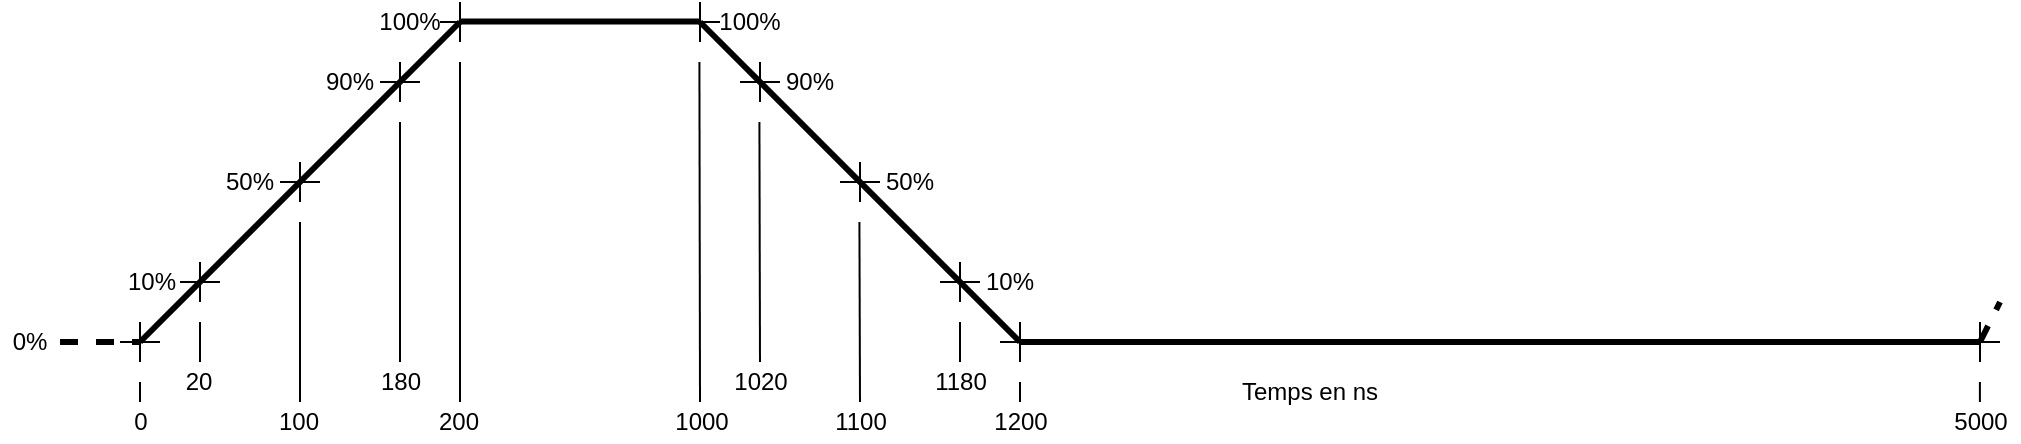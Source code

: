 <mxfile version="28.2.5">
  <diagram name="Page-1" id="7e0a89b8-554c-2b80-1dc8-d5c74ca68de4">
    <mxGraphModel dx="1133" dy="638" grid="1" gridSize="10" guides="1" tooltips="1" connect="1" arrows="1" fold="1" page="1" pageScale="1" pageWidth="1100" pageHeight="850" background="none" math="0" shadow="0">
      <root>
        <mxCell id="0" />
        <mxCell id="1" parent="0" />
        <mxCell id="m-6yGSShtTE2XHsjWKcb-70" value="" style="endArrow=none;html=1;rounded=0;exitX=1;exitY=0.5;exitDx=0;exitDy=0;dashed=1;strokeWidth=3;convertToSvg=1;" parent="1" source="m-6yGSShtTE2XHsjWKcb-61" edge="1">
          <mxGeometry width="50" height="50" relative="1" as="geometry">
            <mxPoint x="340" y="180" as="sourcePoint" />
            <mxPoint x="120" y="200" as="targetPoint" />
          </mxGeometry>
        </mxCell>
        <mxCell id="m-6yGSShtTE2XHsjWKcb-78" value="" style="endArrow=none;html=1;rounded=0;dashed=1;strokeWidth=3;convertToSvg=1;" parent="1" edge="1">
          <mxGeometry width="50" height="50" relative="1" as="geometry">
            <mxPoint x="1040" y="200" as="sourcePoint" />
            <mxPoint x="1050" y="180" as="targetPoint" />
          </mxGeometry>
        </mxCell>
        <mxCell id="m-6yGSShtTE2XHsjWKcb-74" value="" style="endArrow=none;html=1;rounded=0;strokeWidth=3;convertToSvg=1;" parent="1" edge="1">
          <mxGeometry width="50" height="50" relative="1" as="geometry">
            <mxPoint x="560" y="200" as="sourcePoint" />
            <mxPoint x="1040" y="200" as="targetPoint" />
          </mxGeometry>
        </mxCell>
        <mxCell id="m-6yGSShtTE2XHsjWKcb-73" value="" style="endArrow=none;html=1;rounded=0;strokeWidth=3;convertToSvg=1;" parent="1" edge="1">
          <mxGeometry width="50" height="50" relative="1" as="geometry">
            <mxPoint x="560" y="200" as="sourcePoint" />
            <mxPoint x="400" y="40" as="targetPoint" />
          </mxGeometry>
        </mxCell>
        <mxCell id="m-6yGSShtTE2XHsjWKcb-18" value="" style="group;convertToSvg=1;" parent="1" vertex="1" connectable="0">
          <mxGeometry x="270" y="30" width="20" height="20" as="geometry" />
        </mxCell>
        <mxCell id="m-6yGSShtTE2XHsjWKcb-19" value="" style="endArrow=none;html=1;rounded=0;strokeColor=light-dark(#000000,#0000FF);convertToSvg=1;" parent="m-6yGSShtTE2XHsjWKcb-18" edge="1">
          <mxGeometry width="50" height="50" relative="1" as="geometry">
            <mxPoint y="10" as="sourcePoint" />
            <mxPoint x="20" y="10" as="targetPoint" />
          </mxGeometry>
        </mxCell>
        <mxCell id="m-6yGSShtTE2XHsjWKcb-20" value="" style="endArrow=none;html=1;rounded=0;strokeColor=light-dark(#000000,#0000FF);convertToSvg=1;" parent="m-6yGSShtTE2XHsjWKcb-18" edge="1">
          <mxGeometry width="50" height="50" relative="1" as="geometry">
            <mxPoint x="10" y="20" as="sourcePoint" />
            <mxPoint x="10" as="targetPoint" />
          </mxGeometry>
        </mxCell>
        <mxCell id="m-6yGSShtTE2XHsjWKcb-76" value="" style="endArrow=none;html=1;rounded=0;strokeWidth=3;convertToSvg=1;" parent="m-6yGSShtTE2XHsjWKcb-18" edge="1">
          <mxGeometry width="50" height="50" relative="1" as="geometry">
            <mxPoint x="10" y="9.77" as="sourcePoint" />
            <mxPoint x="130" y="9.77" as="targetPoint" />
          </mxGeometry>
        </mxCell>
        <mxCell id="m-6yGSShtTE2XHsjWKcb-71" value="" style="endArrow=none;html=1;rounded=0;strokeWidth=3;convertToSvg=1;" parent="1" edge="1">
          <mxGeometry width="50" height="50" relative="1" as="geometry">
            <mxPoint x="120" y="200" as="sourcePoint" />
            <mxPoint x="280" y="40" as="targetPoint" />
          </mxGeometry>
        </mxCell>
        <mxCell id="m-6yGSShtTE2XHsjWKcb-17" value="" style="group;convertToSvg=1;" parent="1" vertex="1" connectable="0">
          <mxGeometry x="110" y="190" width="20" height="20" as="geometry" />
        </mxCell>
        <mxCell id="m-6yGSShtTE2XHsjWKcb-11" value="" style="endArrow=none;html=1;rounded=0;strokeColor=light-dark(#000000,#0000FF);convertToSvg=1;" parent="m-6yGSShtTE2XHsjWKcb-17" edge="1">
          <mxGeometry width="50" height="50" relative="1" as="geometry">
            <mxPoint y="10" as="sourcePoint" />
            <mxPoint x="20" y="10" as="targetPoint" />
          </mxGeometry>
        </mxCell>
        <mxCell id="m-6yGSShtTE2XHsjWKcb-12" value="" style="endArrow=none;html=1;rounded=0;strokeColor=light-dark(#000000,#0000FF);convertToSvg=1;" parent="m-6yGSShtTE2XHsjWKcb-17" edge="1">
          <mxGeometry width="50" height="50" relative="1" as="geometry">
            <mxPoint x="10" y="20" as="sourcePoint" />
            <mxPoint x="10" as="targetPoint" />
          </mxGeometry>
        </mxCell>
        <mxCell id="m-6yGSShtTE2XHsjWKcb-21" value="" style="group;convertToSvg=1;" parent="1" vertex="1" connectable="0">
          <mxGeometry x="190" y="110" width="20" height="20" as="geometry" />
        </mxCell>
        <mxCell id="m-6yGSShtTE2XHsjWKcb-22" value="" style="endArrow=none;html=1;rounded=0;strokeColor=light-dark(#000000,#0000FF);convertToSvg=1;" parent="m-6yGSShtTE2XHsjWKcb-21" edge="1">
          <mxGeometry width="50" height="50" relative="1" as="geometry">
            <mxPoint y="10" as="sourcePoint" />
            <mxPoint x="20" y="10" as="targetPoint" />
          </mxGeometry>
        </mxCell>
        <mxCell id="m-6yGSShtTE2XHsjWKcb-23" value="" style="endArrow=none;html=1;rounded=0;strokeColor=light-dark(#000000,#0000FF);convertToSvg=1;" parent="m-6yGSShtTE2XHsjWKcb-21" edge="1">
          <mxGeometry width="50" height="50" relative="1" as="geometry">
            <mxPoint x="10" y="20" as="sourcePoint" />
            <mxPoint x="10" as="targetPoint" />
          </mxGeometry>
        </mxCell>
        <mxCell id="m-6yGSShtTE2XHsjWKcb-27" value="" style="group;convertToSvg=1;" parent="1" vertex="1" connectable="0">
          <mxGeometry x="240" y="60" width="20" height="20" as="geometry" />
        </mxCell>
        <mxCell id="m-6yGSShtTE2XHsjWKcb-28" value="" style="endArrow=none;html=1;rounded=0;strokeColor=light-dark(#000000,#0000FF);convertToSvg=1;" parent="m-6yGSShtTE2XHsjWKcb-27" edge="1">
          <mxGeometry width="50" height="50" relative="1" as="geometry">
            <mxPoint y="10" as="sourcePoint" />
            <mxPoint x="20" y="10" as="targetPoint" />
          </mxGeometry>
        </mxCell>
        <mxCell id="m-6yGSShtTE2XHsjWKcb-29" value="" style="endArrow=none;html=1;rounded=0;strokeColor=light-dark(#000000,#0000FF);convertToSvg=1;" parent="m-6yGSShtTE2XHsjWKcb-27" edge="1">
          <mxGeometry width="50" height="50" relative="1" as="geometry">
            <mxPoint x="10" y="20" as="sourcePoint" />
            <mxPoint x="10" as="targetPoint" />
          </mxGeometry>
        </mxCell>
        <mxCell id="m-6yGSShtTE2XHsjWKcb-30" value="" style="group;convertToSvg=1;" parent="1" vertex="1" connectable="0">
          <mxGeometry x="140" y="160" width="20" height="20" as="geometry" />
        </mxCell>
        <mxCell id="m-6yGSShtTE2XHsjWKcb-31" value="" style="endArrow=none;html=1;rounded=0;strokeColor=light-dark(#000000,#0000FF);convertToSvg=1;" parent="m-6yGSShtTE2XHsjWKcb-30" edge="1">
          <mxGeometry width="50" height="50" relative="1" as="geometry">
            <mxPoint y="10" as="sourcePoint" />
            <mxPoint x="20" y="10" as="targetPoint" />
          </mxGeometry>
        </mxCell>
        <mxCell id="m-6yGSShtTE2XHsjWKcb-32" value="" style="endArrow=none;html=1;rounded=0;strokeColor=light-dark(#000000,#0000FF);convertToSvg=1;" parent="m-6yGSShtTE2XHsjWKcb-30" edge="1">
          <mxGeometry width="50" height="50" relative="1" as="geometry">
            <mxPoint x="10" y="20" as="sourcePoint" />
            <mxPoint x="10" as="targetPoint" />
          </mxGeometry>
        </mxCell>
        <mxCell id="m-6yGSShtTE2XHsjWKcb-33" value="" style="group;convertToSvg=1;" parent="1" vertex="1" connectable="0">
          <mxGeometry x="390" y="30" width="20" height="20" as="geometry" />
        </mxCell>
        <mxCell id="m-6yGSShtTE2XHsjWKcb-34" value="" style="endArrow=none;html=1;rounded=0;strokeColor=light-dark(#000000,#0000FF);convertToSvg=1;" parent="m-6yGSShtTE2XHsjWKcb-33" edge="1">
          <mxGeometry width="50" height="50" relative="1" as="geometry">
            <mxPoint y="10" as="sourcePoint" />
            <mxPoint x="20" y="10" as="targetPoint" />
          </mxGeometry>
        </mxCell>
        <mxCell id="m-6yGSShtTE2XHsjWKcb-35" value="" style="endArrow=none;html=1;rounded=0;strokeColor=light-dark(#000000,#0000FF);convertToSvg=1;" parent="m-6yGSShtTE2XHsjWKcb-33" edge="1">
          <mxGeometry width="50" height="50" relative="1" as="geometry">
            <mxPoint x="10" y="20" as="sourcePoint" />
            <mxPoint x="10" as="targetPoint" />
          </mxGeometry>
        </mxCell>
        <mxCell id="m-6yGSShtTE2XHsjWKcb-36" value="" style="group;convertToSvg=1;" parent="1" vertex="1" connectable="0">
          <mxGeometry x="550" y="190" width="20" height="20" as="geometry" />
        </mxCell>
        <mxCell id="m-6yGSShtTE2XHsjWKcb-37" value="" style="endArrow=none;html=1;rounded=0;strokeColor=light-dark(#000000,#0000FF);convertToSvg=1;" parent="m-6yGSShtTE2XHsjWKcb-36" edge="1">
          <mxGeometry width="50" height="50" relative="1" as="geometry">
            <mxPoint y="10" as="sourcePoint" />
            <mxPoint x="20" y="10" as="targetPoint" />
          </mxGeometry>
        </mxCell>
        <mxCell id="m-6yGSShtTE2XHsjWKcb-38" value="" style="endArrow=none;html=1;rounded=0;strokeColor=light-dark(#000000,#0000FF);convertToSvg=1;" parent="m-6yGSShtTE2XHsjWKcb-36" edge="1">
          <mxGeometry width="50" height="50" relative="1" as="geometry">
            <mxPoint x="10" y="20" as="sourcePoint" />
            <mxPoint x="10" as="targetPoint" />
          </mxGeometry>
        </mxCell>
        <mxCell id="m-6yGSShtTE2XHsjWKcb-39" value="" style="group;convertToSvg=1;" parent="1" vertex="1" connectable="0">
          <mxGeometry x="470" y="110" width="20" height="20" as="geometry" />
        </mxCell>
        <mxCell id="m-6yGSShtTE2XHsjWKcb-40" value="" style="endArrow=none;html=1;rounded=0;strokeColor=light-dark(#000000,#0000FF);convertToSvg=1;" parent="m-6yGSShtTE2XHsjWKcb-39" edge="1">
          <mxGeometry width="50" height="50" relative="1" as="geometry">
            <mxPoint y="10" as="sourcePoint" />
            <mxPoint x="20" y="10" as="targetPoint" />
          </mxGeometry>
        </mxCell>
        <mxCell id="m-6yGSShtTE2XHsjWKcb-41" value="" style="endArrow=none;html=1;rounded=0;strokeColor=light-dark(#000000,#0000FF);convertToSvg=1;" parent="m-6yGSShtTE2XHsjWKcb-39" edge="1">
          <mxGeometry width="50" height="50" relative="1" as="geometry">
            <mxPoint x="10" y="20" as="sourcePoint" />
            <mxPoint x="10" as="targetPoint" />
          </mxGeometry>
        </mxCell>
        <mxCell id="m-6yGSShtTE2XHsjWKcb-42" value="" style="group;convertToSvg=1;" parent="1" vertex="1" connectable="0">
          <mxGeometry x="420" y="60" width="20" height="20" as="geometry" />
        </mxCell>
        <mxCell id="m-6yGSShtTE2XHsjWKcb-43" value="" style="endArrow=none;html=1;rounded=0;strokeColor=light-dark(#000000,#0000FF);convertToSvg=1;" parent="m-6yGSShtTE2XHsjWKcb-42" edge="1">
          <mxGeometry width="50" height="50" relative="1" as="geometry">
            <mxPoint y="10" as="sourcePoint" />
            <mxPoint x="20" y="10" as="targetPoint" />
          </mxGeometry>
        </mxCell>
        <mxCell id="m-6yGSShtTE2XHsjWKcb-44" value="" style="endArrow=none;html=1;rounded=0;strokeColor=light-dark(#000000,#0000FF);convertToSvg=1;" parent="m-6yGSShtTE2XHsjWKcb-42" edge="1">
          <mxGeometry width="50" height="50" relative="1" as="geometry">
            <mxPoint x="10" y="20" as="sourcePoint" />
            <mxPoint x="10" as="targetPoint" />
          </mxGeometry>
        </mxCell>
        <mxCell id="m-6yGSShtTE2XHsjWKcb-45" value="" style="group;convertToSvg=1;" parent="1" vertex="1" connectable="0">
          <mxGeometry x="520" y="160" width="20" height="20" as="geometry" />
        </mxCell>
        <mxCell id="m-6yGSShtTE2XHsjWKcb-46" value="" style="endArrow=none;html=1;rounded=0;strokeColor=light-dark(#000000,#0000FF);convertToSvg=1;" parent="m-6yGSShtTE2XHsjWKcb-45" edge="1">
          <mxGeometry width="50" height="50" relative="1" as="geometry">
            <mxPoint y="10" as="sourcePoint" />
            <mxPoint x="20" y="10" as="targetPoint" />
          </mxGeometry>
        </mxCell>
        <mxCell id="m-6yGSShtTE2XHsjWKcb-47" value="" style="endArrow=none;html=1;rounded=0;strokeColor=light-dark(#000000,#0000FF);convertToSvg=1;" parent="m-6yGSShtTE2XHsjWKcb-45" edge="1">
          <mxGeometry width="50" height="50" relative="1" as="geometry">
            <mxPoint x="10" y="20" as="sourcePoint" />
            <mxPoint x="10" as="targetPoint" />
          </mxGeometry>
        </mxCell>
        <mxCell id="m-6yGSShtTE2XHsjWKcb-48" value="" style="group;convertToSvg=1;" parent="1" vertex="1" connectable="0">
          <mxGeometry x="1030" y="190" width="20" height="20" as="geometry" />
        </mxCell>
        <mxCell id="m-6yGSShtTE2XHsjWKcb-49" value="" style="endArrow=none;html=1;rounded=0;strokeColor=light-dark(#000000,#0000FF);convertToSvg=1;" parent="m-6yGSShtTE2XHsjWKcb-48" edge="1">
          <mxGeometry width="50" height="50" relative="1" as="geometry">
            <mxPoint y="10" as="sourcePoint" />
            <mxPoint x="20" y="10" as="targetPoint" />
          </mxGeometry>
        </mxCell>
        <mxCell id="m-6yGSShtTE2XHsjWKcb-50" value="" style="endArrow=none;html=1;rounded=0;strokeColor=light-dark(#000000,#0000FF);convertToSvg=1;" parent="m-6yGSShtTE2XHsjWKcb-48" edge="1">
          <mxGeometry width="50" height="50" relative="1" as="geometry">
            <mxPoint x="10" y="20" as="sourcePoint" />
            <mxPoint x="10" as="targetPoint" />
          </mxGeometry>
        </mxCell>
        <mxCell id="m-6yGSShtTE2XHsjWKcb-51" value="10%" style="text;html=1;align=center;verticalAlign=middle;whiteSpace=wrap;rounded=0;convertToSvg=1;" parent="1" vertex="1">
          <mxGeometry x="111" y="160" width="30" height="20" as="geometry" />
        </mxCell>
        <mxCell id="m-6yGSShtTE2XHsjWKcb-52" value="10%" style="text;html=1;align=center;verticalAlign=middle;whiteSpace=wrap;rounded=0;convertToSvg=1;" parent="1" vertex="1">
          <mxGeometry x="540" y="160" width="30" height="20" as="geometry" />
        </mxCell>
        <mxCell id="m-6yGSShtTE2XHsjWKcb-53" value="90%" style="text;html=1;align=center;verticalAlign=middle;whiteSpace=wrap;rounded=0;convertToSvg=1;" parent="1" vertex="1">
          <mxGeometry x="210" y="60" width="30" height="20" as="geometry" />
        </mxCell>
        <mxCell id="m-6yGSShtTE2XHsjWKcb-54" value="50%" style="text;html=1;align=center;verticalAlign=middle;whiteSpace=wrap;rounded=0;convertToSvg=1;" parent="1" vertex="1">
          <mxGeometry x="160" y="110" width="30" height="20" as="geometry" />
        </mxCell>
        <mxCell id="m-6yGSShtTE2XHsjWKcb-55" value="90%" style="text;html=1;align=center;verticalAlign=middle;whiteSpace=wrap;rounded=0;convertToSvg=1;" parent="1" vertex="1">
          <mxGeometry x="440" y="60" width="30" height="20" as="geometry" />
        </mxCell>
        <mxCell id="m-6yGSShtTE2XHsjWKcb-57" value="50%" style="text;html=1;align=center;verticalAlign=middle;whiteSpace=wrap;rounded=0;convertToSvg=1;" parent="1" vertex="1">
          <mxGeometry x="490" y="110" width="30" height="20" as="geometry" />
        </mxCell>
        <mxCell id="m-6yGSShtTE2XHsjWKcb-61" value="0%" style="text;html=1;align=center;verticalAlign=middle;whiteSpace=wrap;rounded=0;convertToSvg=1;" parent="1" vertex="1">
          <mxGeometry x="50" y="190" width="30" height="20" as="geometry" />
        </mxCell>
        <mxCell id="m-6yGSShtTE2XHsjWKcb-62" value="100%" style="text;html=1;align=center;verticalAlign=middle;whiteSpace=wrap;rounded=0;convertToSvg=1;" parent="1" vertex="1">
          <mxGeometry x="240" y="30" width="30" height="20" as="geometry" />
        </mxCell>
        <mxCell id="m-6yGSShtTE2XHsjWKcb-63" value="100%" style="text;html=1;align=center;verticalAlign=middle;whiteSpace=wrap;rounded=0;convertToSvg=1;" parent="1" vertex="1">
          <mxGeometry x="410" y="30" width="30" height="20" as="geometry" />
        </mxCell>
        <mxCell id="m-6yGSShtTE2XHsjWKcb-64" value="" style="endArrow=none;html=1;rounded=0;convertToSvg=1;" parent="1" edge="1">
          <mxGeometry width="50" height="50" relative="1" as="geometry">
            <mxPoint x="120" y="230" as="sourcePoint" />
            <mxPoint x="120" y="220" as="targetPoint" />
          </mxGeometry>
        </mxCell>
        <mxCell id="m-6yGSShtTE2XHsjWKcb-65" value="" style="endArrow=none;html=1;rounded=0;convertToSvg=1;" parent="1" edge="1">
          <mxGeometry width="50" height="50" relative="1" as="geometry">
            <mxPoint x="560" y="230" as="sourcePoint" />
            <mxPoint x="560" y="220" as="targetPoint" />
          </mxGeometry>
        </mxCell>
        <mxCell id="m-6yGSShtTE2XHsjWKcb-66" value="" style="endArrow=none;html=1;rounded=0;convertToSvg=1;" parent="1" edge="1">
          <mxGeometry width="50" height="50" relative="1" as="geometry">
            <mxPoint x="1039.95" y="230" as="sourcePoint" />
            <mxPoint x="1039.95" y="220" as="targetPoint" />
          </mxGeometry>
        </mxCell>
        <mxCell id="m-6yGSShtTE2XHsjWKcb-81" value="" style="endArrow=none;html=1;rounded=0;convertToSvg=1;" parent="1" edge="1">
          <mxGeometry width="50" height="50" relative="1" as="geometry">
            <mxPoint x="150" y="210" as="sourcePoint" />
            <mxPoint x="150" y="190" as="targetPoint" />
          </mxGeometry>
        </mxCell>
        <mxCell id="m-6yGSShtTE2XHsjWKcb-82" value="" style="endArrow=none;html=1;rounded=0;convertToSvg=1;" parent="1" edge="1">
          <mxGeometry width="50" height="50" relative="1" as="geometry">
            <mxPoint x="200" y="230" as="sourcePoint" />
            <mxPoint x="200" y="140" as="targetPoint" />
          </mxGeometry>
        </mxCell>
        <mxCell id="m-6yGSShtTE2XHsjWKcb-83" value="" style="endArrow=none;html=1;rounded=0;convertToSvg=1;" parent="1" edge="1">
          <mxGeometry width="50" height="50" relative="1" as="geometry">
            <mxPoint x="250" y="210" as="sourcePoint" />
            <mxPoint x="250" y="90" as="targetPoint" />
          </mxGeometry>
        </mxCell>
        <mxCell id="m-6yGSShtTE2XHsjWKcb-84" value="" style="endArrow=none;html=1;rounded=0;convertToSvg=1;" parent="1" edge="1">
          <mxGeometry width="50" height="50" relative="1" as="geometry">
            <mxPoint x="280" y="230" as="sourcePoint" />
            <mxPoint x="280" y="60" as="targetPoint" />
          </mxGeometry>
        </mxCell>
        <mxCell id="m-6yGSShtTE2XHsjWKcb-85" value="" style="endArrow=none;html=1;rounded=0;convertToSvg=1;" parent="1" edge="1">
          <mxGeometry width="50" height="50" relative="1" as="geometry">
            <mxPoint x="400" y="230" as="sourcePoint" />
            <mxPoint x="399.71" y="60" as="targetPoint" />
          </mxGeometry>
        </mxCell>
        <mxCell id="m-6yGSShtTE2XHsjWKcb-88" value="" style="endArrow=none;html=1;rounded=0;convertToSvg=1;" parent="1" edge="1">
          <mxGeometry width="50" height="50" relative="1" as="geometry">
            <mxPoint x="430" y="210" as="sourcePoint" />
            <mxPoint x="429.71" y="90" as="targetPoint" />
          </mxGeometry>
        </mxCell>
        <mxCell id="m-6yGSShtTE2XHsjWKcb-89" value="" style="endArrow=none;html=1;rounded=0;convertToSvg=1;" parent="1" edge="1">
          <mxGeometry width="50" height="50" relative="1" as="geometry">
            <mxPoint x="480" y="230" as="sourcePoint" />
            <mxPoint x="479.71" y="140" as="targetPoint" />
          </mxGeometry>
        </mxCell>
        <mxCell id="m-6yGSShtTE2XHsjWKcb-90" value="" style="endArrow=none;html=1;rounded=0;convertToSvg=1;" parent="1" edge="1">
          <mxGeometry width="50" height="50" relative="1" as="geometry">
            <mxPoint x="530" y="210" as="sourcePoint" />
            <mxPoint x="530" y="190" as="targetPoint" />
          </mxGeometry>
        </mxCell>
        <mxCell id="m-6yGSShtTE2XHsjWKcb-91" value="0" style="text;html=1;align=center;verticalAlign=middle;whiteSpace=wrap;rounded=0;convertToSvg=1;" parent="1" vertex="1">
          <mxGeometry x="100.5" y="230" width="39" height="20" as="geometry" />
        </mxCell>
        <mxCell id="m-6yGSShtTE2XHsjWKcb-92" value="20" style="text;html=1;align=center;verticalAlign=middle;whiteSpace=wrap;rounded=0;convertToSvg=1;" parent="1" vertex="1">
          <mxGeometry x="130" y="210" width="39" height="20" as="geometry" />
        </mxCell>
        <mxCell id="m-6yGSShtTE2XHsjWKcb-94" value="100" style="text;html=1;align=center;verticalAlign=middle;whiteSpace=wrap;rounded=0;convertToSvg=1;" parent="1" vertex="1">
          <mxGeometry x="180" y="230" width="39" height="20" as="geometry" />
        </mxCell>
        <mxCell id="m-6yGSShtTE2XHsjWKcb-95" value="" style="endArrow=none;html=1;rounded=0;convertToSvg=1;" parent="1" edge="1">
          <mxGeometry width="50" height="50" relative="1" as="geometry">
            <mxPoint x="250" y="210" as="sourcePoint" />
            <mxPoint x="250" y="160" as="targetPoint" />
          </mxGeometry>
        </mxCell>
        <mxCell id="m-6yGSShtTE2XHsjWKcb-96" value="180" style="text;html=1;align=center;verticalAlign=middle;whiteSpace=wrap;rounded=0;convertToSvg=1;" parent="1" vertex="1">
          <mxGeometry x="231" y="210" width="39" height="20" as="geometry" />
        </mxCell>
        <mxCell id="m-6yGSShtTE2XHsjWKcb-97" value="200" style="text;html=1;align=center;verticalAlign=middle;whiteSpace=wrap;rounded=0;convertToSvg=1;" parent="1" vertex="1">
          <mxGeometry x="260" y="230" width="39" height="20" as="geometry" />
        </mxCell>
        <mxCell id="m-6yGSShtTE2XHsjWKcb-98" value="1000" style="text;html=1;align=center;verticalAlign=middle;whiteSpace=wrap;rounded=0;rotation=0;convertToSvg=1;" parent="1" vertex="1">
          <mxGeometry x="380.5" y="230" width="39.5" height="20" as="geometry" />
        </mxCell>
        <mxCell id="m-6yGSShtTE2XHsjWKcb-99" value="1020" style="text;html=1;align=center;verticalAlign=middle;whiteSpace=wrap;rounded=0;convertToSvg=1;" parent="1" vertex="1">
          <mxGeometry x="410.5" y="210" width="39" height="20" as="geometry" />
        </mxCell>
        <mxCell id="m-6yGSShtTE2XHsjWKcb-100" value="1100" style="text;html=1;align=center;verticalAlign=middle;whiteSpace=wrap;rounded=0;convertToSvg=1;" parent="1" vertex="1">
          <mxGeometry x="460.5" y="230" width="39" height="20" as="geometry" />
        </mxCell>
        <mxCell id="m-6yGSShtTE2XHsjWKcb-101" value="1180" style="text;html=1;align=center;verticalAlign=middle;whiteSpace=wrap;rounded=0;convertToSvg=1;" parent="1" vertex="1">
          <mxGeometry x="511" y="210" width="39" height="20" as="geometry" />
        </mxCell>
        <mxCell id="m-6yGSShtTE2XHsjWKcb-102" value="1200" style="text;html=1;align=center;verticalAlign=middle;whiteSpace=wrap;rounded=0;convertToSvg=1;" parent="1" vertex="1">
          <mxGeometry x="540.5" y="230" width="39" height="20" as="geometry" />
        </mxCell>
        <mxCell id="m-6yGSShtTE2XHsjWKcb-103" value="5000" style="text;html=1;align=center;verticalAlign=middle;whiteSpace=wrap;rounded=0;convertToSvg=1;" parent="1" vertex="1">
          <mxGeometry x="1020.5" y="230" width="39" height="20" as="geometry" />
        </mxCell>
        <mxCell id="bZl-XKpnZAw_Wh-4H5vK-2" value="Temps en ns" style="text;html=1;align=center;verticalAlign=middle;whiteSpace=wrap;rounded=0;" vertex="1" parent="1">
          <mxGeometry x="650" y="210" width="110" height="30" as="geometry" />
        </mxCell>
      </root>
    </mxGraphModel>
  </diagram>
</mxfile>
